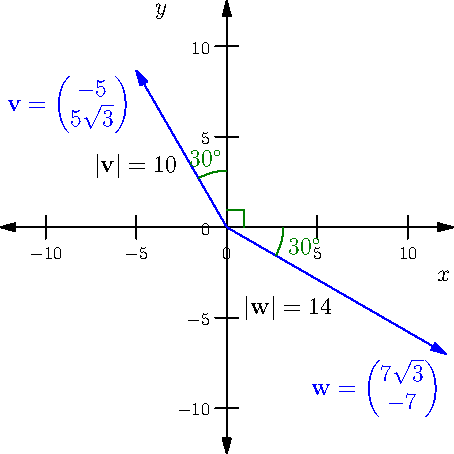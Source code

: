 size(8cm);
usepackage("amsmath");
import graph;
import geometry;

xaxis("$x$", -12.5, 12.5, Ticks(Label(fontsize(9pt)), Step=5, begin=true, end=true), Arrows);
yaxis("$y$", -12.5, 12.5, Ticks(Label(fontsize(9pt)), Step=5, begin=true, end=true), Arrows);

pair O = (0,0);
pair v = (-5,5*3**0.5);
pair w = (7*3**0.5,-7);
draw((0,0)--v, blue, EndArrow);
draw((0,0)--w, blue, EndArrow);
markangle("$30^{\circ}$", dir(90), O, v, deepgreen);
markangle("$30^{\circ}$", w, O, dir(0), deepgreen);
markrightangle(dir(0), O, dir(90), deepgreen);

label("$\mathbf{v} = \begin{pmatrix} -5 \\ 5\sqrt3 \end{pmatrix}$", v, dir(225), blue);
label("$\mathbf{w} = \begin{pmatrix} 7\sqrt3 \\ -7 \end{pmatrix}$", w, dir(225), blue);
label("$|\mathbf{v}| = 10$", midpoint(O--v), dir(225), black);
label("$|\mathbf{w}| = 14$", midpoint(O--w), dir(225), black);
